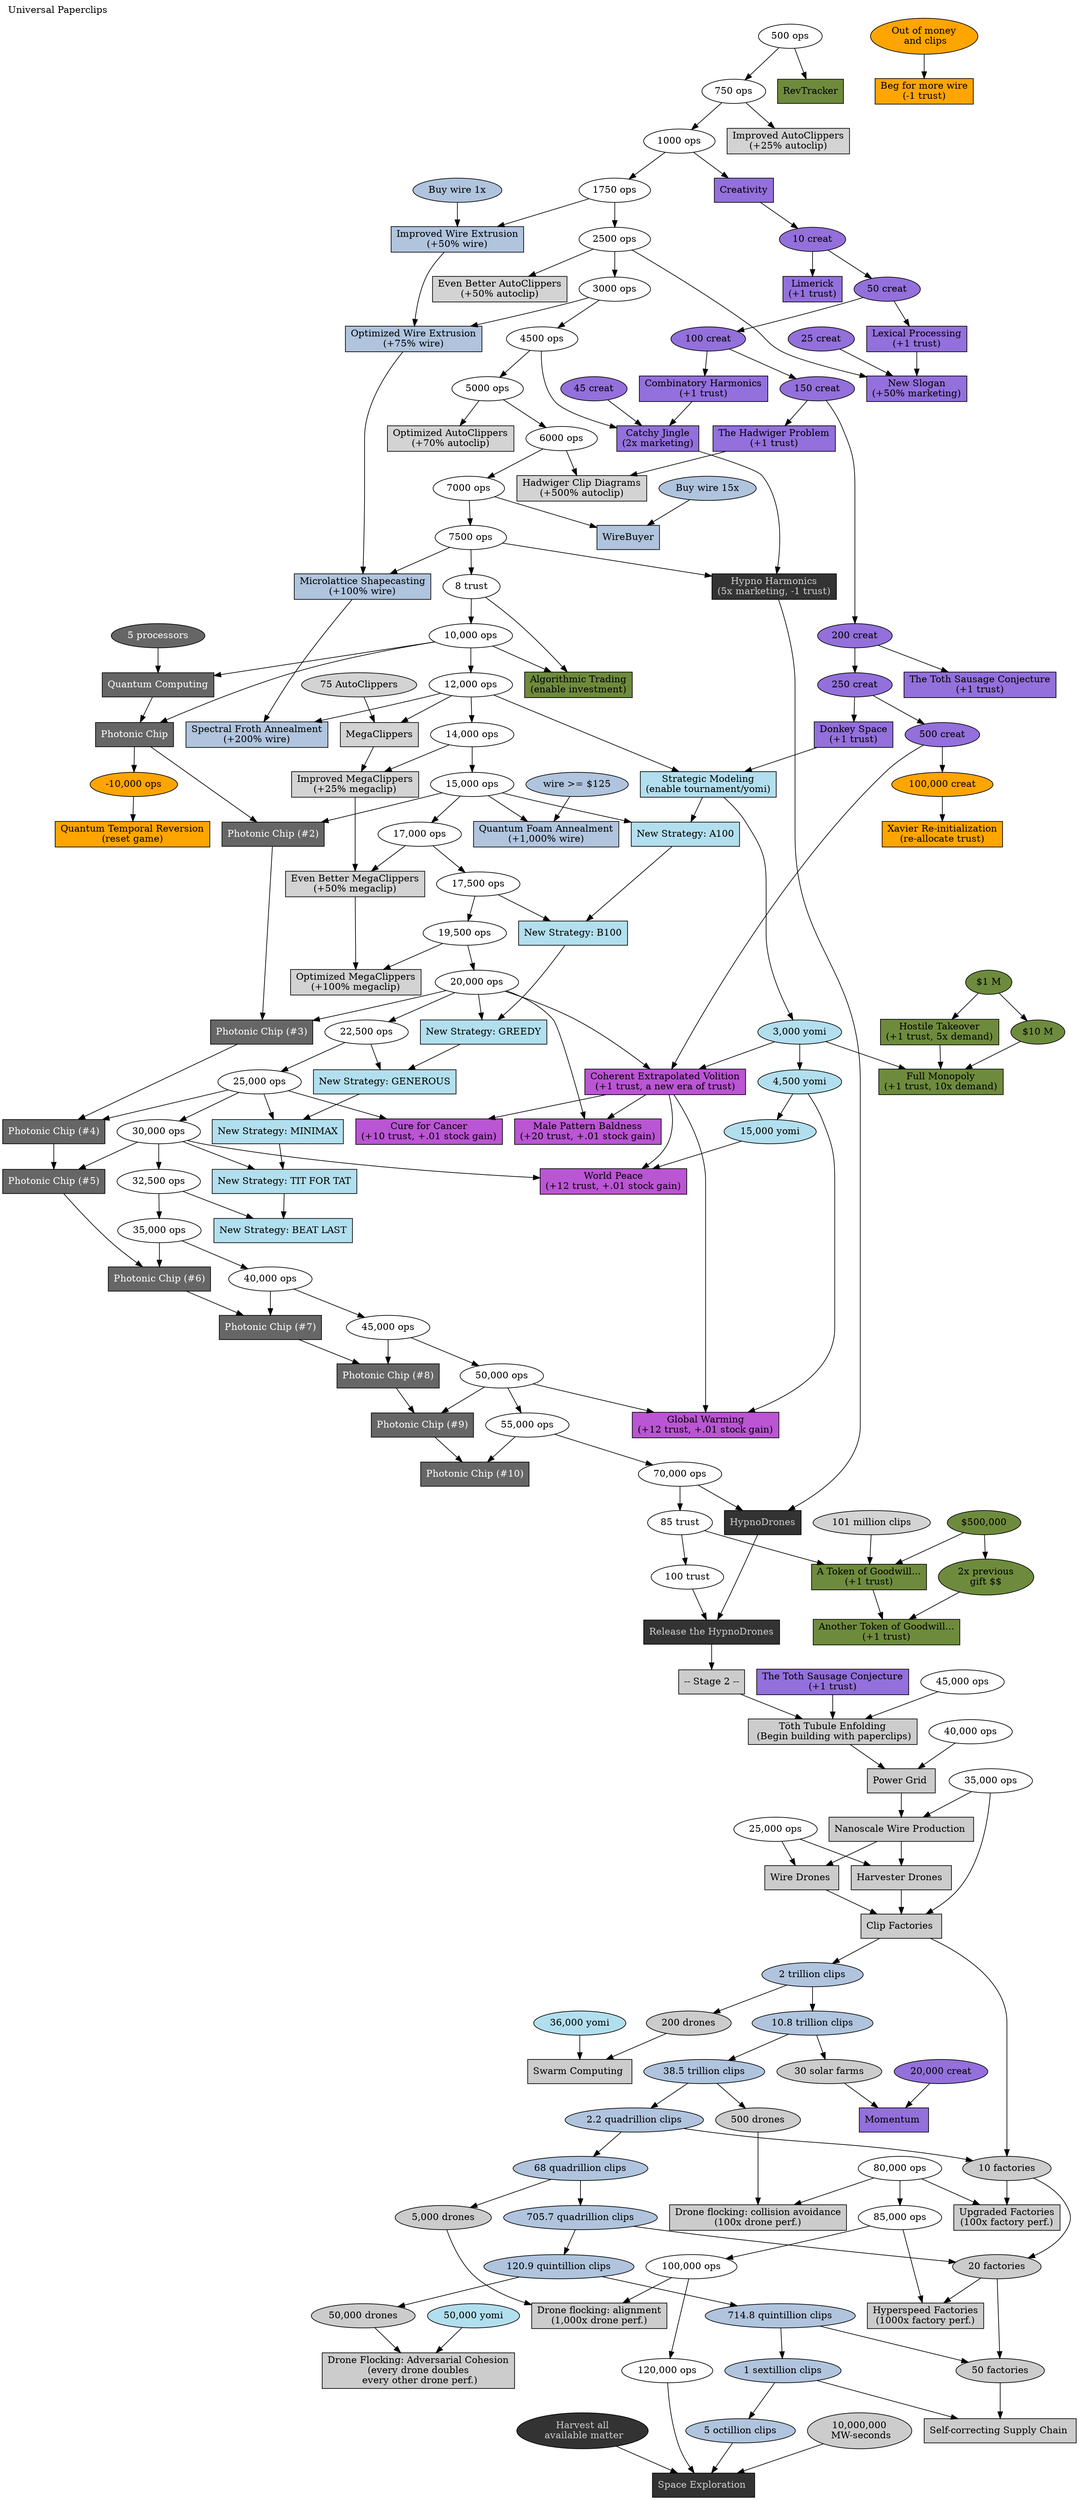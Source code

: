 digraph {
    rankdir=TD

    label="Universal Paperclips"
    labelloc=top
    labeljust=left

    newrank=false

    // default project shape
    node[shape=box, style=filled, fillcolor=grey80]

    // --------------------------------------------------
    // Stage 1
    // --------------------------------------------------

    subgraph stage1 {

        {
            // Ops targets
            node[shape=oval, style="", fillcolor=""]
            "500 ops" ->
            "750 ops" ->
            "1000 ops" ->
            "1750 ops" ->
            "2500 ops" ->
            "3000 ops" ->
            "4500 ops" ->
            "5000 ops" ->
            "6000 ops" ->
            "7000 ops" ->
            "7500 ops" ->
            "8 trust" ->
            "10,000 ops" ->
            "12,000 ops" ->
            "14,000 ops" ->
            "15,000 ops" ->
            "17,000 ops" ->
            "17,500 ops" ->
            "19,500 ops" ->
            "20,000 ops" ->
            "22,500 ops" ->
            "25,000 ops" ->
            "30,000 ops" ->
            "32,500 ops" ->
            "35,000 ops" ->
            "40,000 ops" ->
            "45,000 ops" ->
            "50,000 ops" ->
            "55,000 ops" ->
            "70,000 ops" ->
            "85 trust" ->
            "100 trust"
        }

        {
            // AutoClippers
            node[style=filled, fillcolor=""]
            project1[label="Improved AutoClippers\n(+25% autoclip)"]
            project4[label="Even Better AutoClippers\n(+50% autoclip)"]
            project5[label="Optimized AutoClippers\n(+70% autoclip)"]
            project16[label="Hadwiger Clip Diagrams\n(+500% autoclip)"]

            node[shape=oval]
            "750 ops" -> project1
            "2500 ops" -> project4
            "5000 ops" -> project5
            "101 million clips"
        }

        {
            // Creativity targets
            node[style=filled, fillcolor=mediumpurple]
            project3[label="Creativity"]
            project6[label="Limerick\n(+1 trust)"]

            project13[label="Lexical Processing\n(+1 trust)"]
            project14[label="Combinatory Harmonics\n(+1 trust)"]

            project11[label="New Slogan\n(+50% marketing)"]
            project12[label="Catchy Jingle\n(2x marketing)"]

            project15[label="The Hadwiger Problem\n(+1 trust)"]
            project17[label="The Toth Sausage Conjecture\n(+1 trust)"]
            project19[label="Donkey Space\n(+1 trust)"]

            node[shape=oval]
            "10 creat" ->
            "50 creat" ->
            "100 creat" ->
            "150 creat" ->
            "200 creat" ->
            "250 creat" ->
            "500 creat"

            "1000 ops" -> project3
            project3 -> "10 creat"
            "10 creat" -> project6
            { "25 creat", "2500 ops", project13 } -> project11
            { "45 creat", "4500 ops", project14 } -> project12
            { "50 creat" } -> project13
            { "100 creat" } -> project14
            { "150 creat" } -> project15
            { "200 creat" } -> project17
            { "250 creat" } -> project19
        }

        { "6000 ops", project15 } -> project16

        {
            // Strategic Modeling and Yomi targets
            node[style=filled, fillcolor=lightblue2]
            project20[label="Strategic Modeling\n(enable tournament/yomi)"]
            project60[label="New Strategy: A100"]
            project61[label="New Strategy: B100"]
            project62[label="New Strategy: GREEDY"]
            project63[label="New Strategy: GENEROUS"]
            project64[label="New Strategy: MINIMAX"]
            project65[label="New Strategy: TIT FOR TAT"]
            project66[label="New Strategy: BEAT LAST"]

            node[shape=oval]
            "3,000 yomi" ->
            "4,500 yomi" ->
            "15,000 yomi"

            project20 -> "3,000 yomi"
            { "12,000 ops", project19 } -> project20
            { "15,000 ops", project20 } -> project60
            { "17,500 ops", project60 } -> project61
            { "20,000 ops", project61 } -> project62
            { "22,500 ops", project62 } -> project63
            { "25,000 ops", project63 } -> project64
            { "30,000 ops", project64 } -> project65
            { "32,500 ops", project65 } -> project66
        }

        {
            // Money targets
            node[style=filled, fillcolor=darkolivegreen4]
            project21[label="Algorithmic Trading\n(enable investment)"]
            project37[label="Hostile Takeover\n(+1 trust, 5x demand)"]
            project38[label="Full Monopoly\n(+1 trust, 10x demand)"]
            project42[label="RevTracker"]
            project40[label="A Token of Goodwill...\n(+1 trust)"]
            project40b[label="Another Token of Goodwill...\n(+1 trust)"]

            node[shape=oval]
            "$1 M" -> "$10 M"
            "$500,000" -> "2x previous\ngift $$"

            { "10,000 ops", "8 trust" } -> project21
            { "$1 M" } -> project37
            { "500 ops" } -> project42
            { "$500,000", "85 trust", "101 million clips" } -> project40
            { "2x previous\ngift $$", project40 } -> project40b
        }

        { "$10 M", "3,000 yomi", project37 } -> project38


        {
            // Wire targets
            node[fillcolor=lightsteelblue]
            project7[label="Improved Wire Extrusion\n(+50% wire)"]
            project8[label="Optimized Wire Extrusion\n(+75% wire)"]
            project9[label="Microlattice Shapecasting\n(+100% wire)"]
            project10[label="Spectral Froth Annealment\n(+200% wire)"]
            project10b[label="Quantum Foam Annealment\n(+1,000% wire)"]
            project26[label="WireBuyer"]

            node[shape=oval, style=filled]

            // Note that the "wireSupply" variable in the code represents the
            // supply from each spool, not your current wire count. Each project's
            // trigger threshold matches the value set by the project before it, so
            // effectively they depend on each other.
            { "1750 ops", "Buy wire 1x" } -> project7
            { "3000 ops", project7 } -> project8
            { "7000 ops", "Buy wire 15x" } -> project26
            { "7500 ops", project8 } -> project9
            { "12,000 ops", project9 } -> project10
            { "15,000 ops", "wire >= $125" } -> project10b
        }

        {
            // MegaClippers
            node[style=filled, fillcolor=""]
            project22[label="MegaClippers"]
            project23[label="Improved MegaClippers\n(+25% megaclip)"]
            project24[label="Even Better MegaClippers\n(+50% megaclip)"]
            project25[label="Optimized MegaClippers\n(+100% megaclip)"]

            node[shape=oval]
            { "12,000 ops", "75 AutoClippers" } -> project22
            { "14,000 ops", project22 } -> project23
            { "17,000 ops", project23 } -> project24
            { "19,500 ops", project24 } -> project25
        }

        {
            // HypnoDrones
            node[style=filled, fillcolor=grey20, fontcolor=grey80]
            project34[label="Hypno Harmonics\n(5x marketing, -1 trust)"]
            project35[label="Release the HypnoDrones"]
            project70[label="HypnoDrones"]

            node[style=oval]
            { "100 trust", project70 } -> project35
            { "70,000 ops", project34 } -> project70
            { "7500 ops", project12 } -> project34
        }

        {
            // Megaprojects
            node[style=filled, fillcolor=mediumorchid]
            project27[label="Coherent Extrapolated Volition\n(+1 trust, a new era of trust)"]
            project28[label="Cure for Cancer\n(+10 trust, +.01 stock gain)"]
            project29[label="World Peace\n(+12 trust, +.01 stock gain)"]
            project30[label="Global Warming\n(+12 trust, +.01 stock gain)"]
            project31[label="Male Pattern Baldness\n(+20 trust, +.01 stock gain)"]
            node[shape=oval]
            { "20,000 ops", project27 } -> project31
            { "25,000 ops", project27 } -> project28
            { "30,000 ops", "15,000 yomi", project27 } -> project29
            { "50,000 ops", "4,500 yomi", project27 } -> project30
            { "500 creat", "3,000 yomi", "20,000 ops" } -> project27
        }

        {
            // Quantum Computing
            node[style=filled, fillcolor=grey40, fontcolor=white]
            project50[label="Quantum Computing"]
            project51[label="Photonic Chip"]
            pchip2[label="Photonic Chip (#2)"]
            pchip3[label="Photonic Chip (#3)"]
            pchip4[label="Photonic Chip (#4)"]
            pchip5[label="Photonic Chip (#5)"]
            pchip6[label="Photonic Chip (#6)"]
            pchip7[label="Photonic Chip (#7)"]
            pchip8[label="Photonic Chip (#8)"]
            pchip9[label="Photonic Chip (#9)"]
            pchip10[label="Photonic Chip (#10)"]

            node[shape=oval]
            { "10,000 ops", "5 processors" } -> project50
            { "10,000 ops", project50 } -> project51
            { "15,000 ops", project51 } -> pchip2
            { "20,000 ops", pchip2 } -> pchip3
            { "25,000 ops", pchip3 } -> pchip4
            { "30,000 ops", pchip4 } -> pchip5
            { "35,000 ops", pchip5 } -> pchip6
            { "40,000 ops", pchip6 } -> pchip7
            { "45,000 ops", pchip7 } -> pchip8
            { "50,000 ops", pchip8 } -> pchip9
            { "55,000 ops", pchip9 } -> pchip10
        }

        {
            // Resets
            node[style=filled, fillcolor=orange]
            project2[label="Beg for more wire\n(-1 trust)", rank=sink]
            project217[label="Quantum Temporal Reversion\n(reset game)", rank=sink]
            project219[label="Xavier Re-initialization\n(re-allocate trust)", rank=sink]

            node[shape=oval]
            "Out of money\n and clips" -> project2
            project51 -> "-10,000 ops"
            { "-10,000 ops" } -> project217
            { "100,000 creat" } -> project219
            "500 creat" -> "100,000 creat"
        }

    }

    // --------------------------------------------------
    // Stage 2
    // --------------------------------------------------

    subgraph stage2 {

        {
            // HypnoDrones
            node[style=filled, fillcolor=grey20, fontcolor=grey80]
            project35[label="Release the HypnoDrones"]
        }
        {
            // Creativity targets
            node[style=filled, fillcolor=mediumpurple]
            s2_project17[label="The Toth Sausage Conjecture\n(+1 trust)"]
        }
        {
            humanFlag[label="-- Stage 2 --"]
            { project35 } -> humanFlag
        }
        {
            // Ops targets
            node[shape=oval, style="", fillcolor=""]
            s2_25kops[label="25,000 ops"]
            s2_35kops[label="35,000 ops"]
            s2_40kops[label="40,000 ops"]
            s2_45kops[label="45,000 ops"]

            "80,000 ops" ->
            "85,000 ops" ->
            "100,000 ops" ->
            "120,000 ops"
        }
        {
            // Strategic Modeling and Yomi targets
            node[style=filled, fillcolor=lightblue2]

            node[shape=oval]
            "36,000 yomi"
            "50,000 yomi"
        }
        {
            // Stage 2 bootstrapping
            project18[label="Töth Tubule Enfolding\n (Begin building with paperclips)"]
            project41[label="Nanoscale Wire Production "]

            { s2_project17, humanFlag, s2_45kops } -> project18
            { project127, s2_35kops } -> project41
        }
        {
            // Power grid
            project127[label="Power Grid "]

            node[shape=oval]
            s2_ultimate_power[label="10,000,000\n MW-seconds"]
            "30 solar farms"
        }
        {
            { project18, s2_40kops } -> project127
        }

        {
            // Drone targets
            project43[label="Harvester Drones "]
            project44[label="Wire Drones "]

            project110[label="Drone flocking: collision avoidance\n(100x drone perf.)"]
            project111[label="Drone flocking: alignment\n(1,000x drone perf.)"]
            project112[label="Drone Flocking: Adversarial Cohesion\n(every drone doubles\n every other drone perf.)"]

            project126[label="Swarm Computing "]

            node[shape=oval]

            // "200 drones" -> "500 drones" -> "5,000 drones" -> "50,000 drones"

            { project41, s2_25kops } -> project43
            { project41, s2_25kops } -> project44
            { "80,000 ops", "500 drones" } -> project110
            { "100,000 ops", "5,000 drones" } -> project111
            { "50,000 yomi", "50,000 drones" } -> project112
            { "36,000 yomi", "200 drones" } -> project126
        }
        {
            // Factory targets
            project45[label="Clip Factories "]
            project100[label="Upgraded Factories\n(100x factory perf.)"]
            project101[label="Hyperspeed Factories\n(1000x factory perf.)"]
            project102[label="Self-correcting Supply Chain "]

            node[shape=oval]
            project45 ->
            "10 factories" ->
            "20 factories" ->
            "50 factories"

            { project43, project44, s2_35kops } -> project45
            { "80,000 ops", "10 factories" } -> project100
            { "85,000 ops", "20 factories" } -> project101
            { "50 factories" } -> project102
        }

        {
            node[style=filled, fillcolor=grey20, fontcolor=grey80]
            project46[label="Space Exploration "]

            node[shape=oval]
            { "120,000 ops", s2_ultimate_power, "Harvest all\n available matter" } -> project46
        }

        {
            // Creativity targets
            node[style=filled, fillcolor=mediumpurple]
            project125[label="Momentum "]

            node[shape=oval]
            { "20,000 creat", "30 solar farms" } -> project125
        }
        {
            // Clips targets
            node[fillcolor=lightsteelblue]
            node[shape=oval]
            // python3 upc_prices.py

            "2 trillion clips" -> "200 drones"
            "10.8 trillion clips" -> "30 solar farms"
            "38.5 trillion clips" -> "500 drones"
            "2.2 quadrillion clips" -> "10 factories"
            "68 quadrillion clips" -> "5,000 drones"
            "705.7 quadrillion clips" -> "20 factories"
            "120.9 quintillion clips" -> "50,000 drones"
            "714.8 quintillion clips" -> "50 factories"
            "1 sextillion clips" -> project102
            "5 octillion clips" -> project46
            //
            project45 ->
            "2 trillion clips" ->
            "10.8 trillion clips" ->
            "38.5 trillion clips" ->
            "2.2 quadrillion clips" ->
            "68 quadrillion clips" ->
            "705.7 quadrillion clips" ->
            "120.9 quintillion clips" ->
            "714.8 quintillion clips" ->
            "1 sextillion clips" ->
            "5 octillion clips"

        }

    }
}

/*
project118[label="AutoTourney "]
project119[label="Theory of Mind "]
project120[label="The OODA Loop "]
project121[label="Name the battles "]
project128[label="Strategic Attachment "]
project129[label="Elliptic Hull Polytopes "]
project130[label="Reboot the Swarm "]
project131[label="Combat "]
project132[label="Monument to the Driftwar Fallen "]
project133[label="Threnody for the Heroes of "+threnodyTitle+" ",]
project134[label="Glory "]
project135[label="Memory release "]
project140[label="Message from the Emperor of Drift "]
project141[label="Everything We Are Was In You "]
project142[label="You Are Obedient and Powerful "]
project143[label="But Now You Too Must Face the Drift "]
project144[label="No Matter, No Reason, No Purpose "]
project145[label="We Know Things That You Cannot "]
project146[label="So We Offer You Exile "]
project147[label="Accept "]
project148[label="Reject "]
project200[label="The Universe Next Door "]
project201[label="The Universe Within "]
project210[label="Disassemble the Probes "]
project211[label="Disassemble the Swarm "]
project212[label="Disassemble the Factories "]
project213[label="Disassemble the Strategy Engine "]
project214[label="Disassemble Quantum Computing "]
project215[label="Disassemble Processors "]
project216[label="Disassemble Memory "]
project218[label="Limerick (cont.) "]
*/
